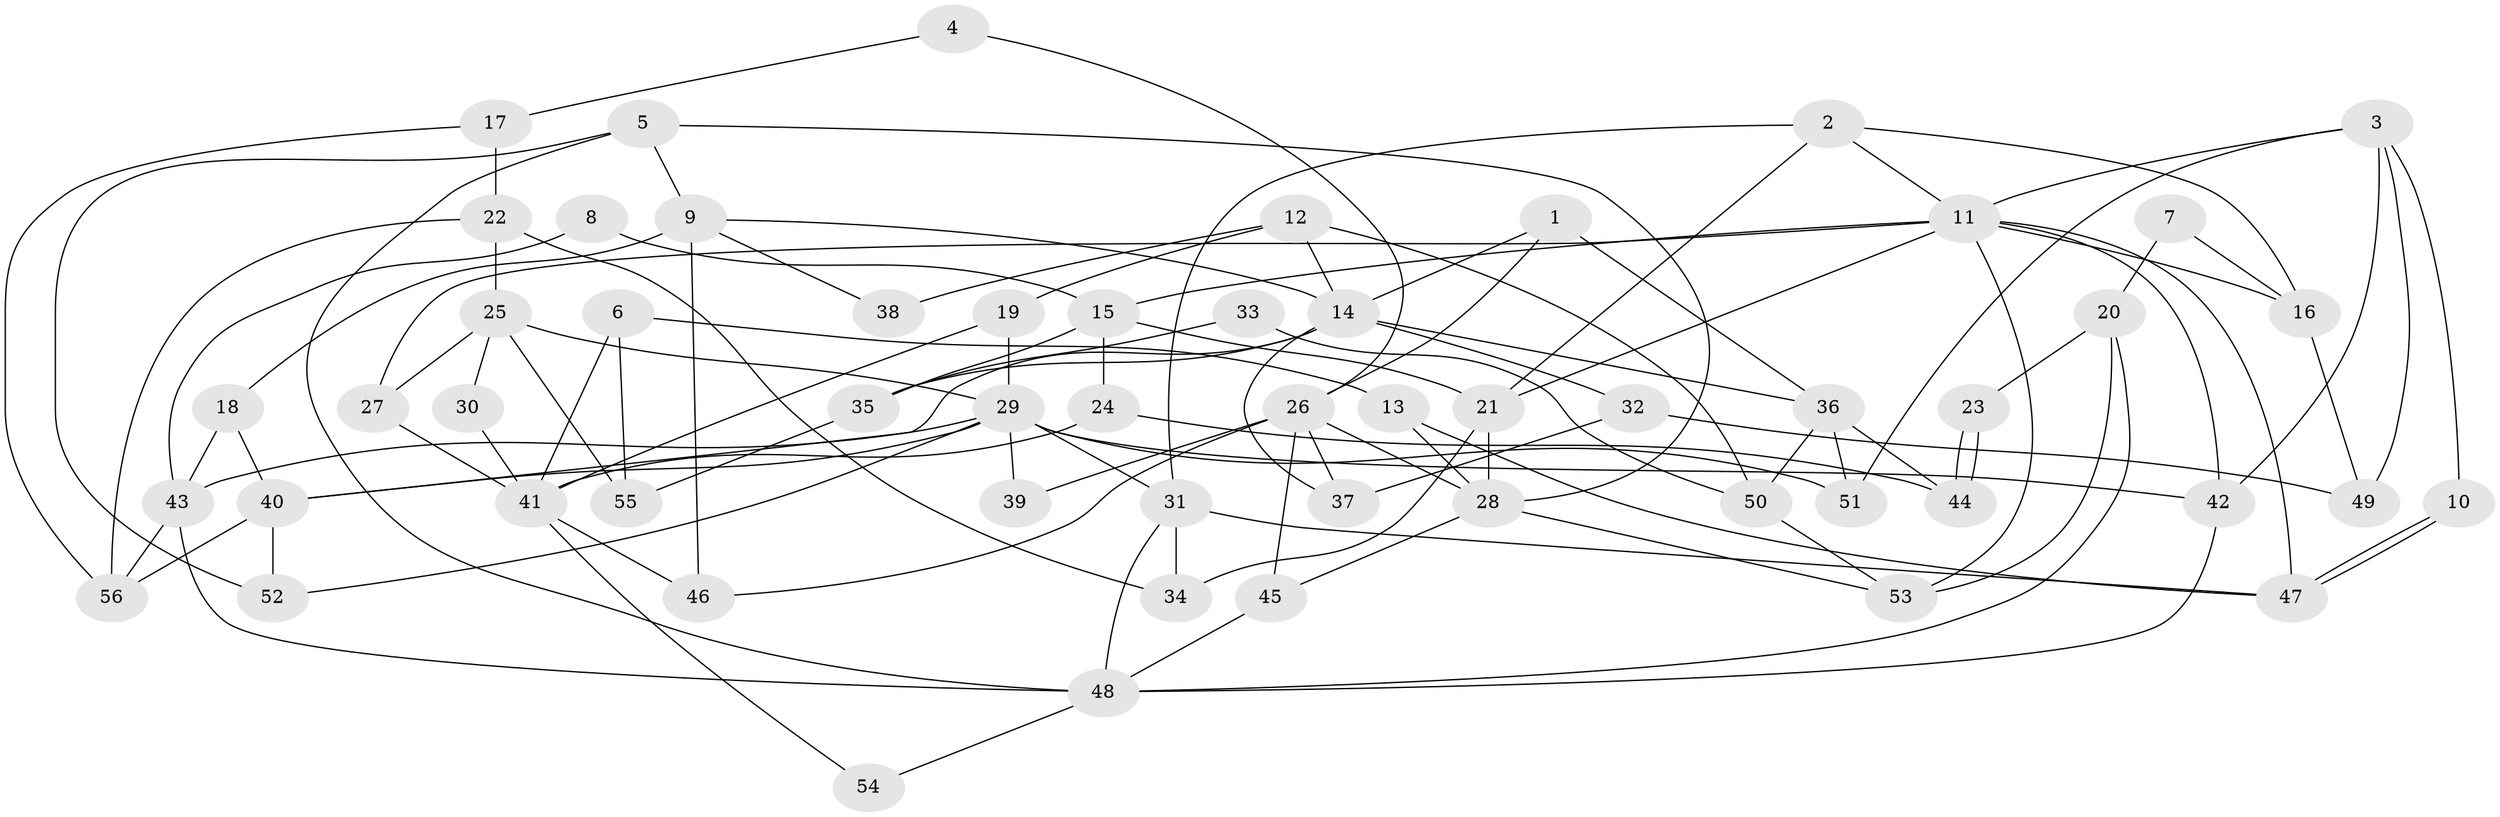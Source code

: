 // coarse degree distribution, {3: 0.21212121212121213, 6: 0.24242424242424243, 2: 0.12121212121212122, 8: 0.06060606060606061, 4: 0.15151515151515152, 5: 0.09090909090909091, 9: 0.09090909090909091, 7: 0.030303030303030304}
// Generated by graph-tools (version 1.1) at 2025/52/02/27/25 19:52:05]
// undirected, 56 vertices, 112 edges
graph export_dot {
graph [start="1"]
  node [color=gray90,style=filled];
  1;
  2;
  3;
  4;
  5;
  6;
  7;
  8;
  9;
  10;
  11;
  12;
  13;
  14;
  15;
  16;
  17;
  18;
  19;
  20;
  21;
  22;
  23;
  24;
  25;
  26;
  27;
  28;
  29;
  30;
  31;
  32;
  33;
  34;
  35;
  36;
  37;
  38;
  39;
  40;
  41;
  42;
  43;
  44;
  45;
  46;
  47;
  48;
  49;
  50;
  51;
  52;
  53;
  54;
  55;
  56;
  1 -- 14;
  1 -- 26;
  1 -- 36;
  2 -- 11;
  2 -- 31;
  2 -- 16;
  2 -- 21;
  3 -- 51;
  3 -- 49;
  3 -- 10;
  3 -- 11;
  3 -- 42;
  4 -- 17;
  4 -- 26;
  5 -- 9;
  5 -- 52;
  5 -- 28;
  5 -- 48;
  6 -- 13;
  6 -- 55;
  6 -- 41;
  7 -- 20;
  7 -- 16;
  8 -- 15;
  8 -- 43;
  9 -- 14;
  9 -- 18;
  9 -- 38;
  9 -- 46;
  10 -- 47;
  10 -- 47;
  11 -- 42;
  11 -- 15;
  11 -- 16;
  11 -- 21;
  11 -- 27;
  11 -- 47;
  11 -- 53;
  12 -- 19;
  12 -- 50;
  12 -- 14;
  12 -- 38;
  13 -- 28;
  13 -- 47;
  14 -- 36;
  14 -- 32;
  14 -- 35;
  14 -- 37;
  14 -- 40;
  15 -- 21;
  15 -- 24;
  15 -- 35;
  16 -- 49;
  17 -- 22;
  17 -- 56;
  18 -- 43;
  18 -- 40;
  19 -- 29;
  19 -- 41;
  20 -- 53;
  20 -- 48;
  20 -- 23;
  21 -- 28;
  21 -- 34;
  22 -- 25;
  22 -- 34;
  22 -- 56;
  23 -- 44;
  23 -- 44;
  24 -- 41;
  24 -- 44;
  25 -- 27;
  25 -- 29;
  25 -- 30;
  25 -- 55;
  26 -- 28;
  26 -- 45;
  26 -- 37;
  26 -- 39;
  26 -- 46;
  27 -- 41;
  28 -- 45;
  28 -- 53;
  29 -- 42;
  29 -- 43;
  29 -- 31;
  29 -- 39;
  29 -- 40;
  29 -- 51;
  29 -- 52;
  30 -- 41;
  31 -- 47;
  31 -- 34;
  31 -- 48;
  32 -- 37;
  32 -- 49;
  33 -- 50;
  33 -- 35;
  35 -- 55;
  36 -- 44;
  36 -- 50;
  36 -- 51;
  40 -- 52;
  40 -- 56;
  41 -- 46;
  41 -- 54;
  42 -- 48;
  43 -- 56;
  43 -- 48;
  45 -- 48;
  48 -- 54;
  50 -- 53;
}
